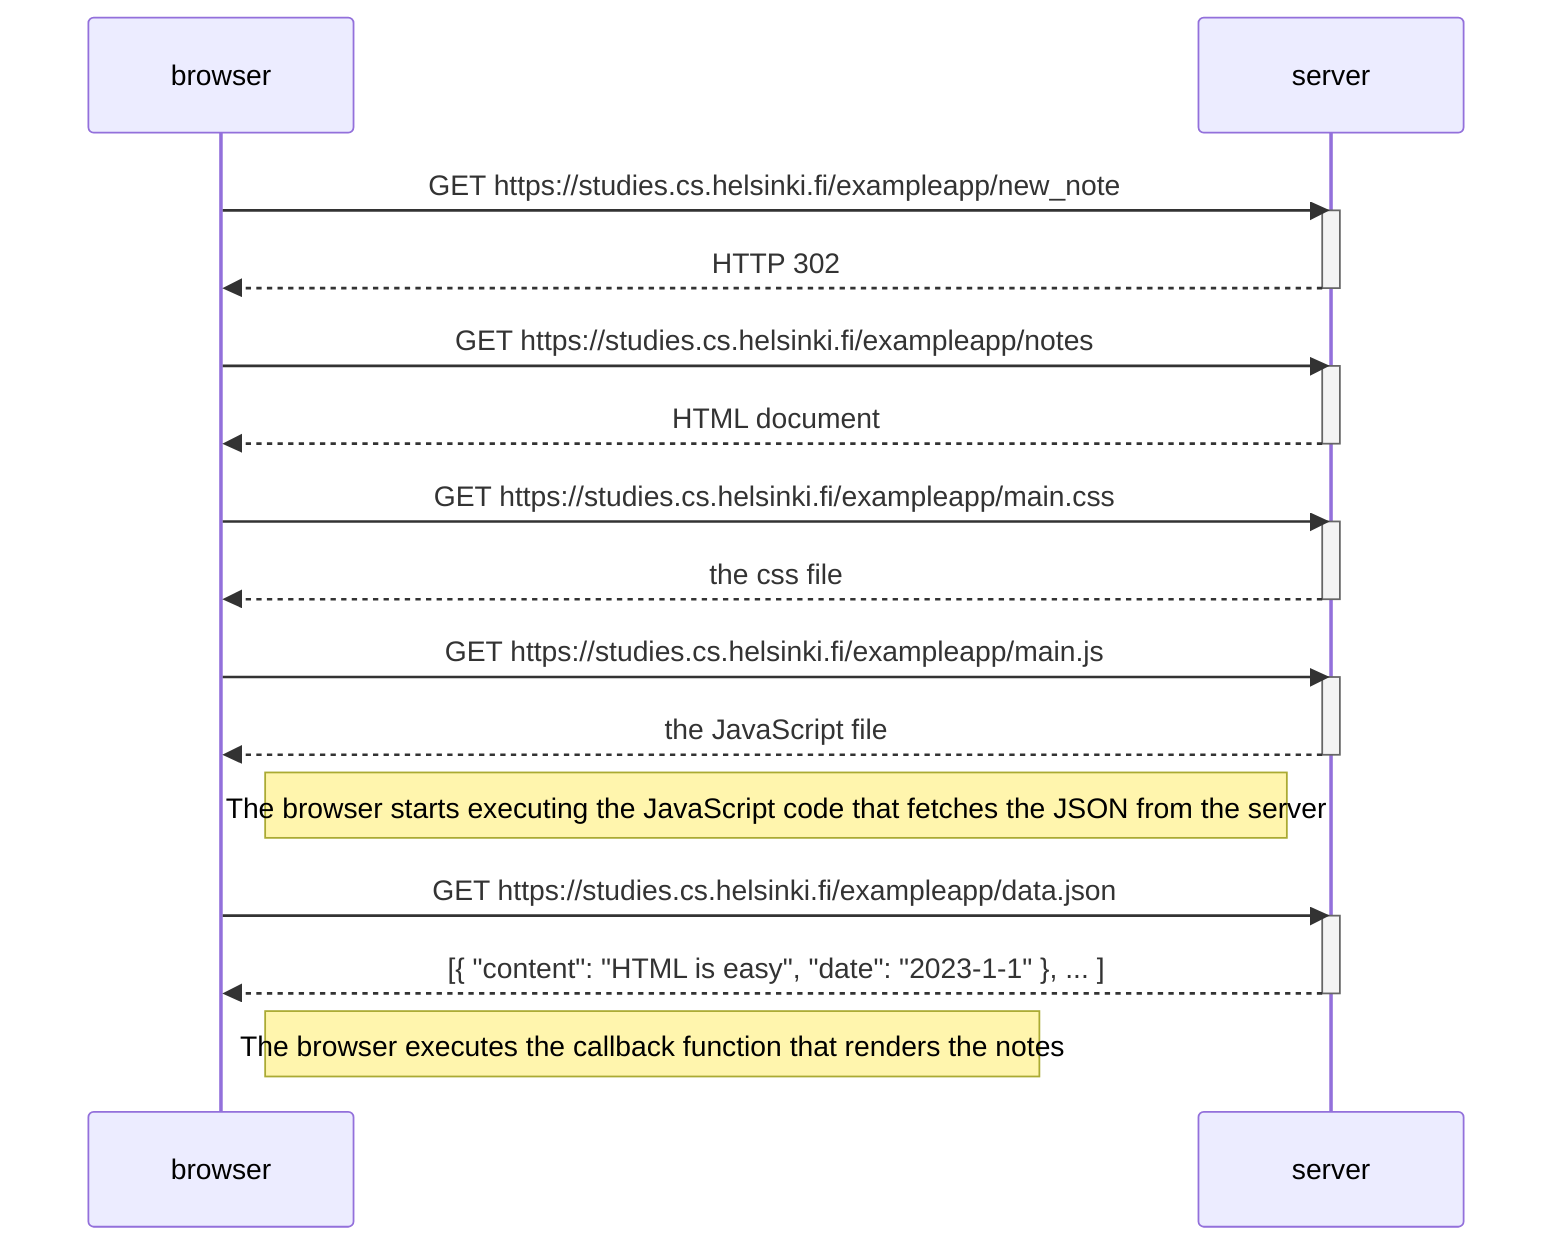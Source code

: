 sequenceDiagram
participant browser
participant server

browser->>server: GET https://studies.cs.helsinki.fi/exampleapp/new_note
activate server
server-->>browser: HTTP 302
deactivate server

browser->>server: GET https://studies.cs.helsinki.fi/exampleapp/notes
activate server
server-->>browser: HTML document
deactivate server

browser->>server: GET https://studies.cs.helsinki.fi/exampleapp/main.css
activate server
server-->>browser: the css file
deactivate server

browser->>server: GET https://studies.cs.helsinki.fi/exampleapp/main.js
activate server
server-->>browser: the JavaScript file
deactivate server

Note right of browser: The browser starts executing the JavaScript code that fetches the JSON from the server

browser->>server: GET https://studies.cs.helsinki.fi/exampleapp/data.json
activate server
server-->>browser: [{ "content": "HTML is easy", "date": "2023-1-1" }, ... ]
deactivate server

Note right of browser: The browser executes the callback function that renders the notes